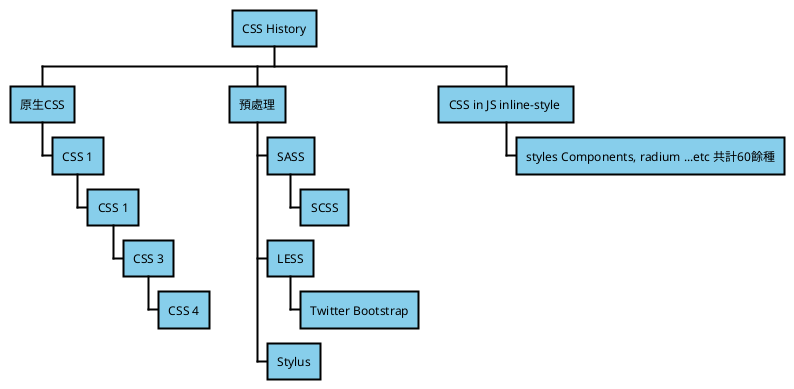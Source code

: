 @startwbs CSS history
<style>
   wbsDiagram {
      HorizontalAlignment: left;
      LineColor: black;
      LineThickness: 2
   }
   node {
         HorizontalAlignment: left;
         BackgroundColor: skyblue;
   }
</style>

* CSS History
** 原生CSS
*** CSS 1
**** CSS 1
***** CSS 3
****** CSS 4

** 預處理
*** SASS
**** SCSS
*** LESS
**** Twitter Bootstrap
*** Stylus



** CSS in JS inline-style 
*** styles Components, radium ...etc 共計60餘種

@endwbs
